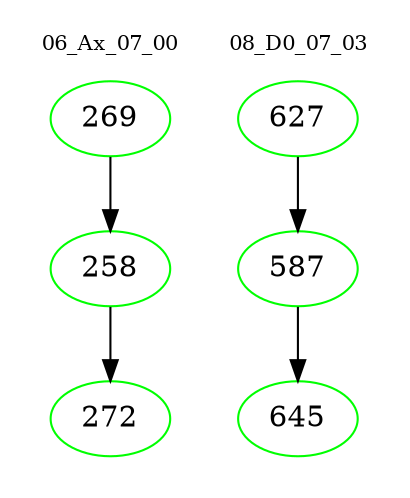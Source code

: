 digraph{
subgraph cluster_0 {
color = white
label = "06_Ax_07_00";
fontsize=10;
T0_269 [label="269", color="green"]
T0_269 -> T0_258 [color="black"]
T0_258 [label="258", color="green"]
T0_258 -> T0_272 [color="black"]
T0_272 [label="272", color="green"]
}
subgraph cluster_1 {
color = white
label = "08_D0_07_03";
fontsize=10;
T1_627 [label="627", color="green"]
T1_627 -> T1_587 [color="black"]
T1_587 [label="587", color="green"]
T1_587 -> T1_645 [color="black"]
T1_645 [label="645", color="green"]
}
}

